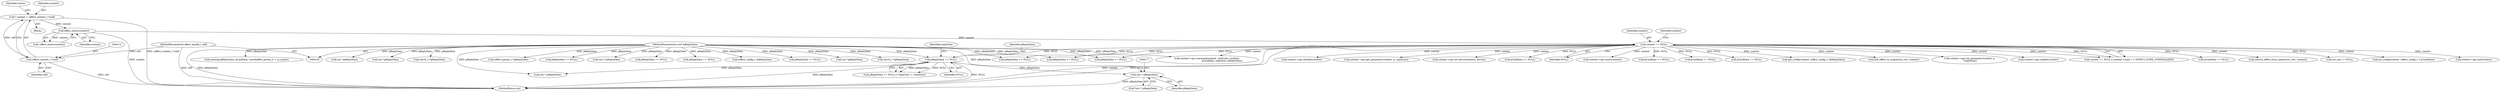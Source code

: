 digraph "0_Android_073a80800f341325932c66818ce4302b312909a4@pointer" {
"1000176" [label="(Call,(int *) pReplyData)"];
"1000154" [label="(Call,pReplyData == NULL)"];
"1000106" [label="(MethodParameterIn,void *pReplyData)"];
"1000134" [label="(Call,context == NULL)"];
"1000124" [label="(Call,effect_exists(context))"];
"1000109" [label="(Call,* context = (effect_context_t *)self)"];
"1000111" [label="(Call,(effect_context_t *)self)"];
"1000101" [label="(MethodParameterIn,effect_handle_t self)"];
"1000483" [label="(Call,pReplyData == NULL)"];
"1000369" [label="(Call,(int *)pReplyData)"];
"1000175" [label="(Call,*(int *) pReplyData)"];
"1000154" [label="(Call,pReplyData == NULL)"];
"1000362" [label="(Call,context->ops.disable(context))"];
"1000101" [label="(MethodParameterIn,effect_handle_t self)"];
"1000117" [label="(Identifier,status)"];
"1000457" [label="(Call,context->ops.get_parameter(context, p, replySize))"];
"1000566" [label="(Call,context->ops.set_device(context, device))"];
"1000583" [label="(Call,pCmdData == NULL)"];
"1000153" [label="(Call,pReplyData == NULL || *replySize != sizeof(int))"];
"1000110" [label="(Identifier,context)"];
"1000156" [label="(Identifier,NULL)"];
"1000688" [label="(Call,context->ops.command(context, cmdCode, cmdSize,\n                                          pCmdData, replySize, pReplyData))"];
"1000504" [label="(Call,(int32_t *)pReplyData)"];
"1000123" [label="(Call,!effect_exists(context))"];
"1000273" [label="(Call,pReplyData == NULL)"];
"1000155" [label="(Identifier,pReplyData)"];
"1000436" [label="(Call,memcpy(pReplyData, pCmdData, sizeof(effect_param_t) + q->psize))"];
"1000621" [label="(Call,(int *)pReplyData)"];
"1000136" [label="(Identifier,NULL)"];
"1000325" [label="(Call,pReplyData == NULL)"];
"1000267" [label="(Call,context->ops.reset(context))"];
"1000712" [label="(MethodReturn,int)"];
"1000135" [label="(Identifier,context)"];
"1000176" [label="(Call,(int *) pReplyData)"];
"1000466" [label="(Call,pCmdData == NULL)"];
"1000538" [label="(Call,pCmdData == NULL)"];
"1000113" [label="(Identifier,self)"];
"1000317" [label="(Call,(int *)pReplyData)"];
"1000192" [label="(Call,pCmdData == NULL)"];
"1000254" [label="(Call,get_config(context, (effect_config_t *)pReplyData))"];
"1000671" [label="(Call,add_effect_to_output(out_ctxt, context))"];
"1000525" [label="(Call,context->ops.set_parameter(context, p,\n *replySize))"];
"1000111" [label="(Call,(effect_context_t *)self)"];
"1000106" [label="(MethodParameterIn,void *pReplyData)"];
"1000310" [label="(Call,context->ops.enable(context))"];
"1000522" [label="(Call,(int32_t *)pReplyData)"];
"1000229" [label="(Call,pReplyData == NULL)"];
"1000133" [label="(Call,context == NULL || context->state == EFFECT_STATE_UNINITIALIZED)"];
"1000378" [label="(Call,pCmdData == NULL)"];
"1000107" [label="(Block,)"];
"1000134" [label="(Call,context == NULL)"];
"1000651" [label="(Call,remove_effect_from_output(out_ctxt, context))"];
"1000648" [label="(Call,out_ctxt != NULL)"];
"1000184" [label="(Call,(int *) pReplyData)"];
"1000220" [label="(Call,set_config(context, (effect_config_t *) pCmdData))"];
"1000448" [label="(Call,(effect_param_t *)pReplyData)"];
"1000178" [label="(Identifier,pReplyData)"];
"1000201" [label="(Call,pReplyData == NULL)"];
"1000125" [label="(Identifier,context)"];
"1000139" [label="(Identifier,context)"];
"1000217" [label="(Call,(int *) pReplyData)"];
"1000392" [label="(Call,pReplyData == NULL)"];
"1000587" [label="(Call,pReplyData == NULL)"];
"1000256" [label="(Call,(effect_config_t *)pReplyData)"];
"1000159" [label="(Identifier,replySize)"];
"1000109" [label="(Call,* context = (effect_context_t *)self)"];
"1000179" [label="(Call,context->ops.init(context))"];
"1000124" [label="(Call,effect_exists(context))"];
"1000176" -> "1000175"  [label="AST: "];
"1000176" -> "1000178"  [label="CFG: "];
"1000177" -> "1000176"  [label="AST: "];
"1000178" -> "1000176"  [label="AST: "];
"1000175" -> "1000176"  [label="CFG: "];
"1000176" -> "1000712"  [label="DDG: pReplyData"];
"1000154" -> "1000176"  [label="DDG: pReplyData"];
"1000106" -> "1000176"  [label="DDG: pReplyData"];
"1000154" -> "1000153"  [label="AST: "];
"1000154" -> "1000156"  [label="CFG: "];
"1000155" -> "1000154"  [label="AST: "];
"1000156" -> "1000154"  [label="AST: "];
"1000159" -> "1000154"  [label="CFG: "];
"1000153" -> "1000154"  [label="CFG: "];
"1000154" -> "1000712"  [label="DDG: pReplyData"];
"1000154" -> "1000712"  [label="DDG: NULL"];
"1000154" -> "1000153"  [label="DDG: pReplyData"];
"1000154" -> "1000153"  [label="DDG: NULL"];
"1000106" -> "1000154"  [label="DDG: pReplyData"];
"1000134" -> "1000154"  [label="DDG: NULL"];
"1000154" -> "1000184"  [label="DDG: pReplyData"];
"1000106" -> "1000100"  [label="AST: "];
"1000106" -> "1000712"  [label="DDG: pReplyData"];
"1000106" -> "1000184"  [label="DDG: pReplyData"];
"1000106" -> "1000201"  [label="DDG: pReplyData"];
"1000106" -> "1000217"  [label="DDG: pReplyData"];
"1000106" -> "1000229"  [label="DDG: pReplyData"];
"1000106" -> "1000256"  [label="DDG: pReplyData"];
"1000106" -> "1000273"  [label="DDG: pReplyData"];
"1000106" -> "1000317"  [label="DDG: pReplyData"];
"1000106" -> "1000325"  [label="DDG: pReplyData"];
"1000106" -> "1000369"  [label="DDG: pReplyData"];
"1000106" -> "1000392"  [label="DDG: pReplyData"];
"1000106" -> "1000436"  [label="DDG: pReplyData"];
"1000106" -> "1000448"  [label="DDG: pReplyData"];
"1000106" -> "1000483"  [label="DDG: pReplyData"];
"1000106" -> "1000504"  [label="DDG: pReplyData"];
"1000106" -> "1000522"  [label="DDG: pReplyData"];
"1000106" -> "1000587"  [label="DDG: pReplyData"];
"1000106" -> "1000621"  [label="DDG: pReplyData"];
"1000106" -> "1000688"  [label="DDG: pReplyData"];
"1000134" -> "1000133"  [label="AST: "];
"1000134" -> "1000136"  [label="CFG: "];
"1000135" -> "1000134"  [label="AST: "];
"1000136" -> "1000134"  [label="AST: "];
"1000139" -> "1000134"  [label="CFG: "];
"1000133" -> "1000134"  [label="CFG: "];
"1000134" -> "1000712"  [label="DDG: context"];
"1000134" -> "1000712"  [label="DDG: NULL"];
"1000134" -> "1000133"  [label="DDG: context"];
"1000134" -> "1000133"  [label="DDG: NULL"];
"1000124" -> "1000134"  [label="DDG: context"];
"1000134" -> "1000179"  [label="DDG: context"];
"1000134" -> "1000192"  [label="DDG: NULL"];
"1000134" -> "1000220"  [label="DDG: context"];
"1000134" -> "1000229"  [label="DDG: NULL"];
"1000134" -> "1000254"  [label="DDG: context"];
"1000134" -> "1000267"  [label="DDG: context"];
"1000134" -> "1000273"  [label="DDG: NULL"];
"1000134" -> "1000310"  [label="DDG: context"];
"1000134" -> "1000325"  [label="DDG: NULL"];
"1000134" -> "1000362"  [label="DDG: context"];
"1000134" -> "1000378"  [label="DDG: NULL"];
"1000134" -> "1000457"  [label="DDG: context"];
"1000134" -> "1000466"  [label="DDG: NULL"];
"1000134" -> "1000525"  [label="DDG: context"];
"1000134" -> "1000538"  [label="DDG: NULL"];
"1000134" -> "1000566"  [label="DDG: context"];
"1000134" -> "1000583"  [label="DDG: NULL"];
"1000134" -> "1000648"  [label="DDG: NULL"];
"1000134" -> "1000651"  [label="DDG: context"];
"1000134" -> "1000671"  [label="DDG: context"];
"1000134" -> "1000688"  [label="DDG: context"];
"1000124" -> "1000123"  [label="AST: "];
"1000124" -> "1000125"  [label="CFG: "];
"1000125" -> "1000124"  [label="AST: "];
"1000123" -> "1000124"  [label="CFG: "];
"1000124" -> "1000712"  [label="DDG: context"];
"1000124" -> "1000123"  [label="DDG: context"];
"1000109" -> "1000124"  [label="DDG: context"];
"1000109" -> "1000107"  [label="AST: "];
"1000109" -> "1000111"  [label="CFG: "];
"1000110" -> "1000109"  [label="AST: "];
"1000111" -> "1000109"  [label="AST: "];
"1000117" -> "1000109"  [label="CFG: "];
"1000109" -> "1000712"  [label="DDG: (effect_context_t *)self"];
"1000111" -> "1000109"  [label="DDG: self"];
"1000111" -> "1000113"  [label="CFG: "];
"1000112" -> "1000111"  [label="AST: "];
"1000113" -> "1000111"  [label="AST: "];
"1000111" -> "1000712"  [label="DDG: self"];
"1000101" -> "1000111"  [label="DDG: self"];
"1000101" -> "1000100"  [label="AST: "];
"1000101" -> "1000712"  [label="DDG: self"];
}
